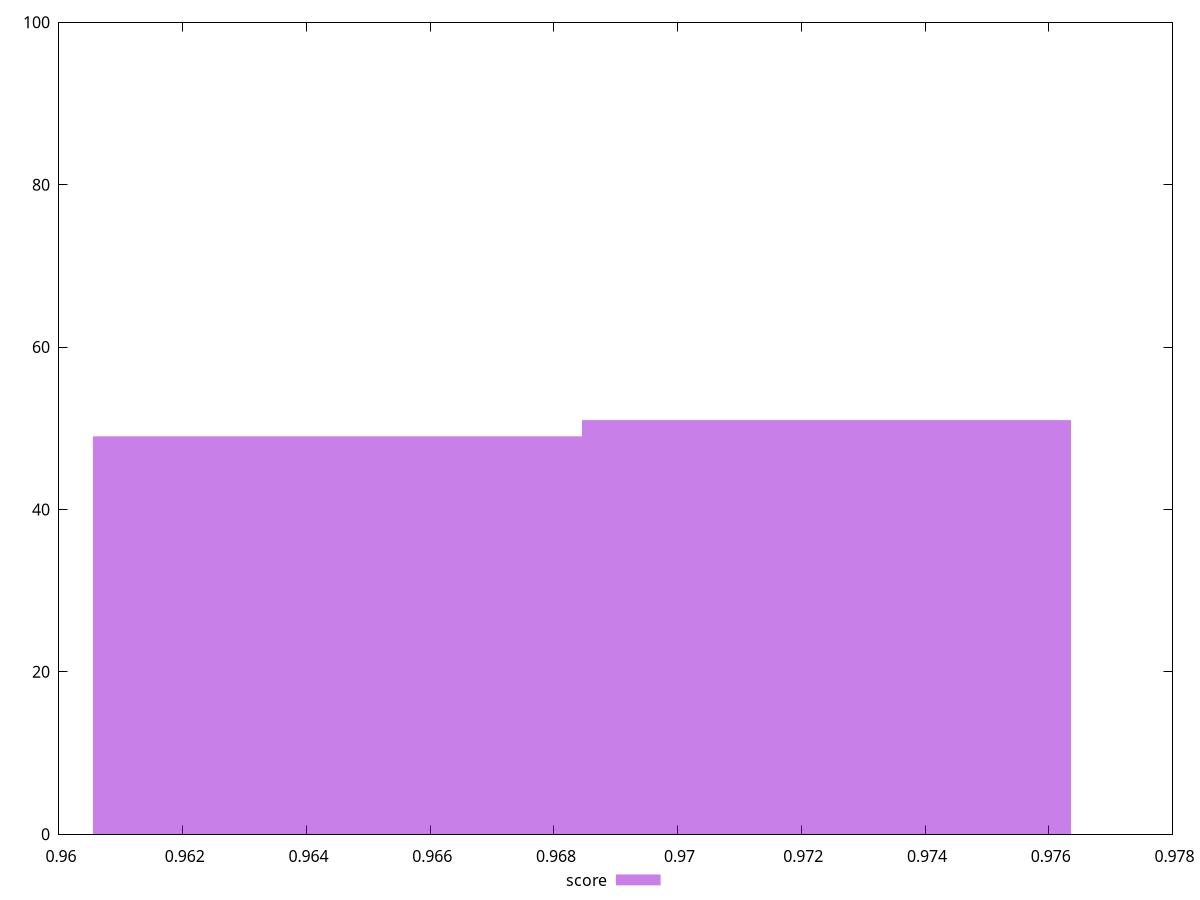 reset
set terminal svg size 640, 490 enhanced background rgb 'white'
set output "reprap/speed-index/samples/pages+cached+noexternal/score/histogram.svg"

$score <<EOF
0.9724071767345546 51
0.9645014273302086 49
EOF

set key outside below
set boxwidth 0.007905749404345972
set yrange [0:100]
set style fill transparent solid 0.5 noborder

plot \
  $score title "score" with boxes, \


reset